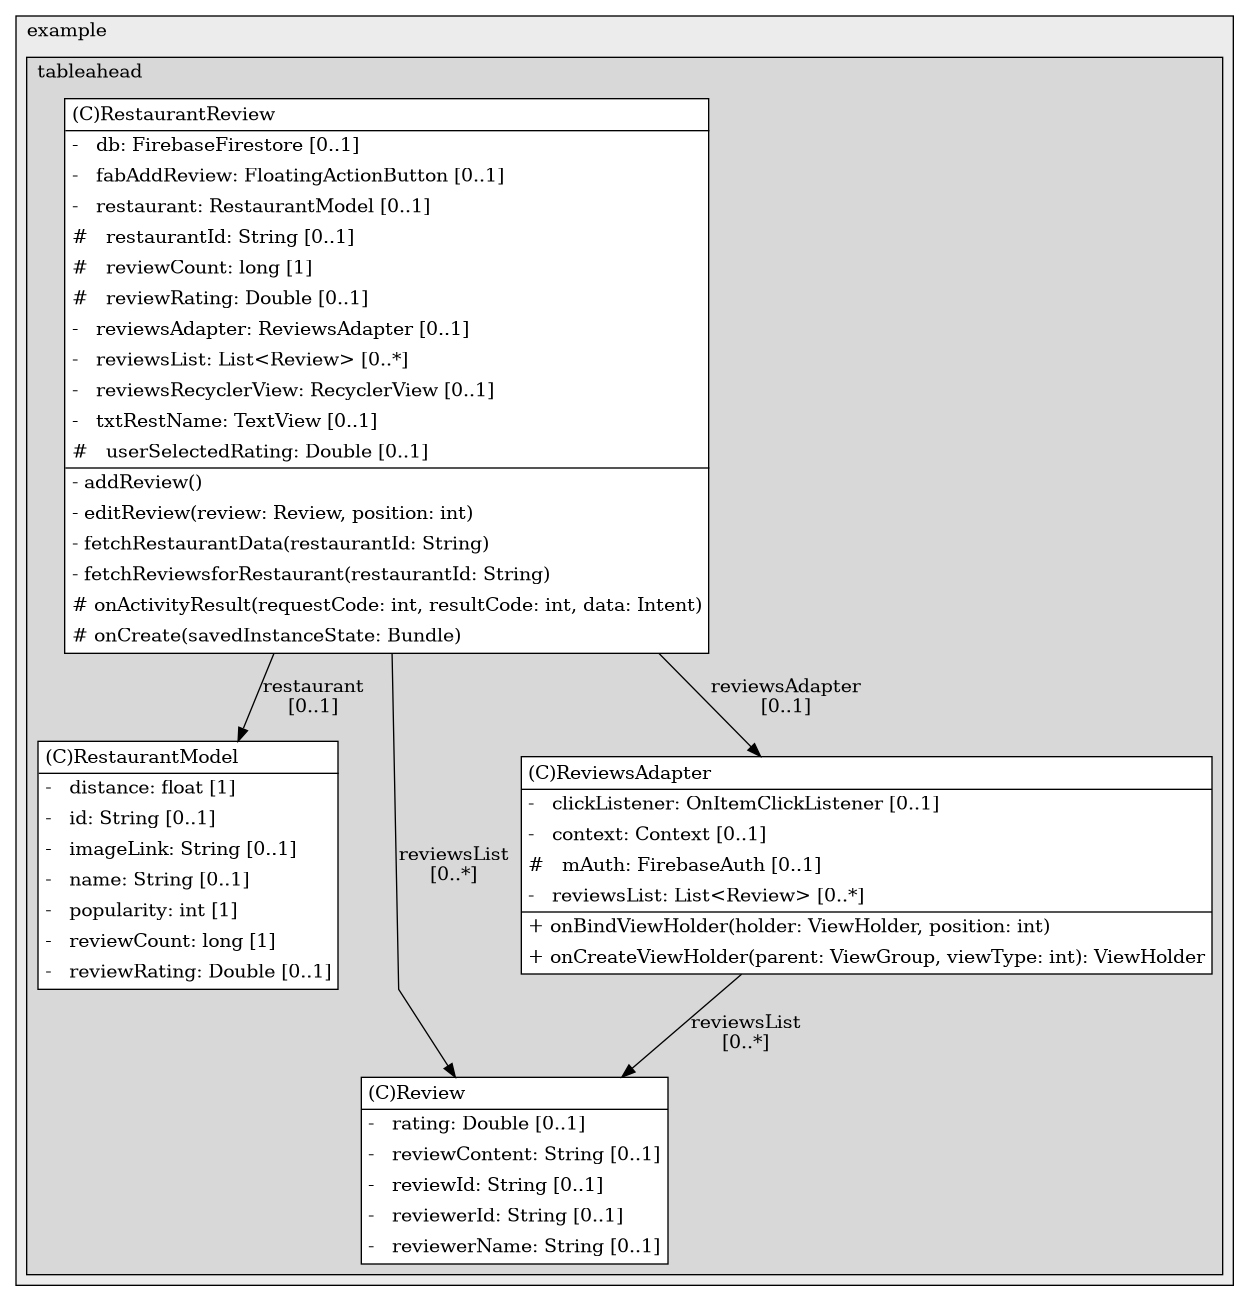 @startuml

/' diagram meta data start
config=StructureConfiguration;
{
  "projectClassification": {
    "searchMode": "OpenProject", // OpenProject, AllProjects
    "includedProjects": "",
    "pathEndKeywords": "*.impl",
    "isClientPath": "",
    "isClientName": "",
    "isTestPath": "",
    "isTestName": "",
    "isMappingPath": "",
    "isMappingName": "",
    "isDataAccessPath": "",
    "isDataAccessName": "",
    "isDataStructurePath": "",
    "isDataStructureName": "",
    "isInterfaceStructuresPath": "",
    "isInterfaceStructuresName": "",
    "isEntryPointPath": "",
    "isEntryPointName": "",
    "treatFinalFieldsAsMandatory": false
  },
  "graphRestriction": {
    "classPackageExcludeFilter": "",
    "classPackageIncludeFilter": "",
    "classNameExcludeFilter": "",
    "classNameIncludeFilter": "",
    "methodNameExcludeFilter": "",
    "methodNameIncludeFilter": "",
    "removeByInheritance": "", // inheritance/annotation based filtering is done in a second step
    "removeByAnnotation": "",
    "removeByClassPackage": "", // cleanup the graph after inheritance/annotation based filtering is done
    "removeByClassName": "",
    "cutMappings": false,
    "cutEnum": true,
    "cutTests": true,
    "cutClient": true,
    "cutDataAccess": false,
    "cutInterfaceStructures": false,
    "cutDataStructures": false,
    "cutGetterAndSetter": true,
    "cutConstructors": true
  },
  "graphTraversal": {
    "forwardDepth": 6,
    "backwardDepth": 6,
    "classPackageExcludeFilter": "",
    "classPackageIncludeFilter": "",
    "classNameExcludeFilter": "",
    "classNameIncludeFilter": "",
    "methodNameExcludeFilter": "",
    "methodNameIncludeFilter": "",
    "hideMappings": false,
    "hideDataStructures": false,
    "hidePrivateMethods": true,
    "hideInterfaceCalls": true, // indirection: implementation -> interface (is hidden) -> implementation
    "onlyShowApplicationEntryPoints": false, // root node is included
    "useMethodCallsForStructureDiagram": "ForwardOnly" // ForwardOnly, BothDirections, No
  },
  "details": {
    "aggregation": "GroupByClass", // ByClass, GroupByClass, None
    "showClassGenericTypes": true,
    "showMethods": true,
    "showMethodParameterNames": true,
    "showMethodParameterTypes": true,
    "showMethodReturnType": true,
    "showPackageLevels": 2,
    "showDetailedClassStructure": true
  },
  "rootClass": "com.example.tableahead.RestaurantReview",
  "extensionCallbackMethod": "" // qualified.class.name#methodName - signature: public static String method(String)
}
diagram meta data end '/



digraph g {
    rankdir="TB"
    splines=polyline
    

'nodes 
subgraph cluster_1322970774 { 
   	label=example
	labeljust=l
	fillcolor="#ececec"
	style=filled
   
   subgraph cluster_121138761 { 
   	label=tableahead
	labeljust=l
	fillcolor="#d8d8d8"
	style=filled
   
   RestaurantModel573312914[
	label=<<TABLE BORDER="1" CELLBORDER="0" CELLPADDING="4" CELLSPACING="0">
<TR><TD ALIGN="LEFT" >(C)RestaurantModel</TD></TR>
<HR/>
<TR><TD ALIGN="LEFT" >-   distance: float [1]</TD></TR>
<TR><TD ALIGN="LEFT" >-   id: String [0..1]</TD></TR>
<TR><TD ALIGN="LEFT" >-   imageLink: String [0..1]</TD></TR>
<TR><TD ALIGN="LEFT" >-   name: String [0..1]</TD></TR>
<TR><TD ALIGN="LEFT" >-   popularity: int [1]</TD></TR>
<TR><TD ALIGN="LEFT" >-   reviewCount: long [1]</TD></TR>
<TR><TD ALIGN="LEFT" >-   reviewRating: Double [0..1]</TD></TR>
</TABLE>>
	style=filled
	margin=0
	shape=plaintext
	fillcolor="#FFFFFF"
];

RestaurantReview156698436[
	label=<<TABLE BORDER="1" CELLBORDER="0" CELLPADDING="4" CELLSPACING="0">
<TR><TD ALIGN="LEFT" >(C)RestaurantReview</TD></TR>
<HR/>
<TR><TD ALIGN="LEFT" >-   db: FirebaseFirestore [0..1]</TD></TR>
<TR><TD ALIGN="LEFT" >-   fabAddReview: FloatingActionButton [0..1]</TD></TR>
<TR><TD ALIGN="LEFT" >-   restaurant: RestaurantModel [0..1]</TD></TR>
<TR><TD ALIGN="LEFT" >#   restaurantId: String [0..1]</TD></TR>
<TR><TD ALIGN="LEFT" >#   reviewCount: long [1]</TD></TR>
<TR><TD ALIGN="LEFT" >#   reviewRating: Double [0..1]</TD></TR>
<TR><TD ALIGN="LEFT" >-   reviewsAdapter: ReviewsAdapter [0..1]</TD></TR>
<TR><TD ALIGN="LEFT" >-   reviewsList: List&lt;Review&gt; [0..*]</TD></TR>
<TR><TD ALIGN="LEFT" >-   reviewsRecyclerView: RecyclerView [0..1]</TD></TR>
<TR><TD ALIGN="LEFT" >-   txtRestName: TextView [0..1]</TD></TR>
<TR><TD ALIGN="LEFT" >#   userSelectedRating: Double [0..1]</TD></TR>
<HR/>
<TR><TD ALIGN="LEFT" >- addReview()</TD></TR>
<TR><TD ALIGN="LEFT" >- editReview(review: Review, position: int)</TD></TR>
<TR><TD ALIGN="LEFT" >- fetchRestaurantData(restaurantId: String)</TD></TR>
<TR><TD ALIGN="LEFT" >- fetchReviewsforRestaurant(restaurantId: String)</TD></TR>
<TR><TD ALIGN="LEFT" ># onActivityResult(requestCode: int, resultCode: int, data: Intent)</TD></TR>
<TR><TD ALIGN="LEFT" ># onCreate(savedInstanceState: Bundle)</TD></TR>
</TABLE>>
	style=filled
	margin=0
	shape=plaintext
	fillcolor="#FFFFFF"
];

Review410850388[
	label=<<TABLE BORDER="1" CELLBORDER="0" CELLPADDING="4" CELLSPACING="0">
<TR><TD ALIGN="LEFT" >(C)Review</TD></TR>
<HR/>
<TR><TD ALIGN="LEFT" >-   rating: Double [0..1]</TD></TR>
<TR><TD ALIGN="LEFT" >-   reviewContent: String [0..1]</TD></TR>
<TR><TD ALIGN="LEFT" >-   reviewId: String [0..1]</TD></TR>
<TR><TD ALIGN="LEFT" >-   reviewerId: String [0..1]</TD></TR>
<TR><TD ALIGN="LEFT" >-   reviewerName: String [0..1]</TD></TR>
</TABLE>>
	style=filled
	margin=0
	shape=plaintext
	fillcolor="#FFFFFF"
];

ReviewsAdapter996762002[
	label=<<TABLE BORDER="1" CELLBORDER="0" CELLPADDING="4" CELLSPACING="0">
<TR><TD ALIGN="LEFT" >(C)ReviewsAdapter</TD></TR>
<HR/>
<TR><TD ALIGN="LEFT" >-   clickListener: OnItemClickListener [0..1]</TD></TR>
<TR><TD ALIGN="LEFT" >-   context: Context [0..1]</TD></TR>
<TR><TD ALIGN="LEFT" >#   mAuth: FirebaseAuth [0..1]</TD></TR>
<TR><TD ALIGN="LEFT" >-   reviewsList: List&lt;Review&gt; [0..*]</TD></TR>
<HR/>
<TR><TD ALIGN="LEFT" >+ onBindViewHolder(holder: ViewHolder, position: int)</TD></TR>
<TR><TD ALIGN="LEFT" >+ onCreateViewHolder(parent: ViewGroup, viewType: int): ViewHolder</TD></TR>
</TABLE>>
	style=filled
	margin=0
	shape=plaintext
	fillcolor="#FFFFFF"
];
} 
} 

'edges    
RestaurantReview156698436 -> RestaurantModel573312914[label="restaurant
[0..1]"];
RestaurantReview156698436 -> Review410850388[label="reviewsList
[0..*]"];
RestaurantReview156698436 -> ReviewsAdapter996762002[label="reviewsAdapter
[0..1]"];
ReviewsAdapter996762002 -> Review410850388[label="reviewsList
[0..*]"];
    
}
@enduml